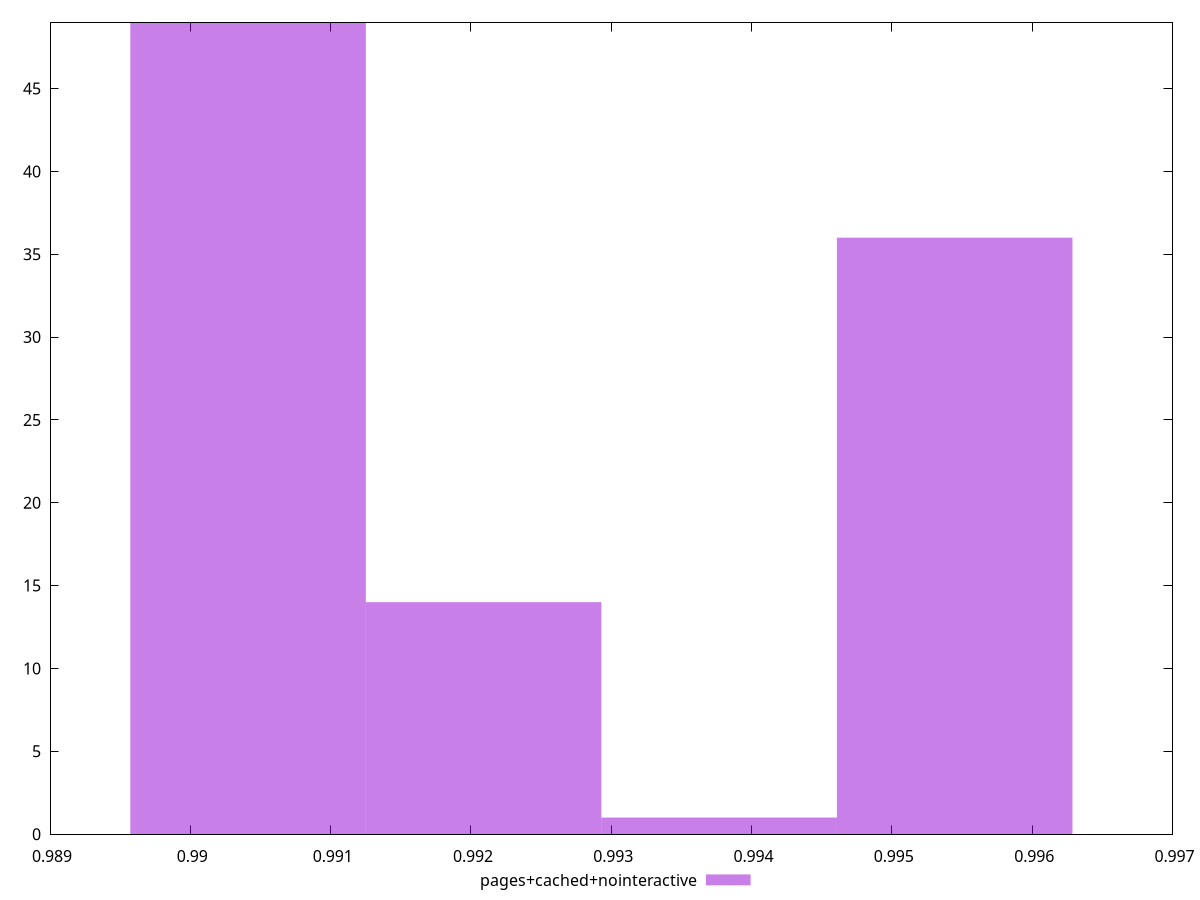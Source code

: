 $_pagesCachedNointeractive <<EOF
0.9954475838685083 36
0.9904115927190892 49
0.9937689201520352 1
0.9920902564355623 14
EOF
set key outside below
set terminal pngcairo
set output "report_00006_2020-11-02T20-21-41.718Z/first-cpu-idle/pages+cached+nointeractive//hist.png"
set yrange [0:49]
set boxwidth 0.0016786637164730325
set style fill transparent solid 0.5 noborder
plot $_pagesCachedNointeractive title "pages+cached+nointeractive" with boxes ,